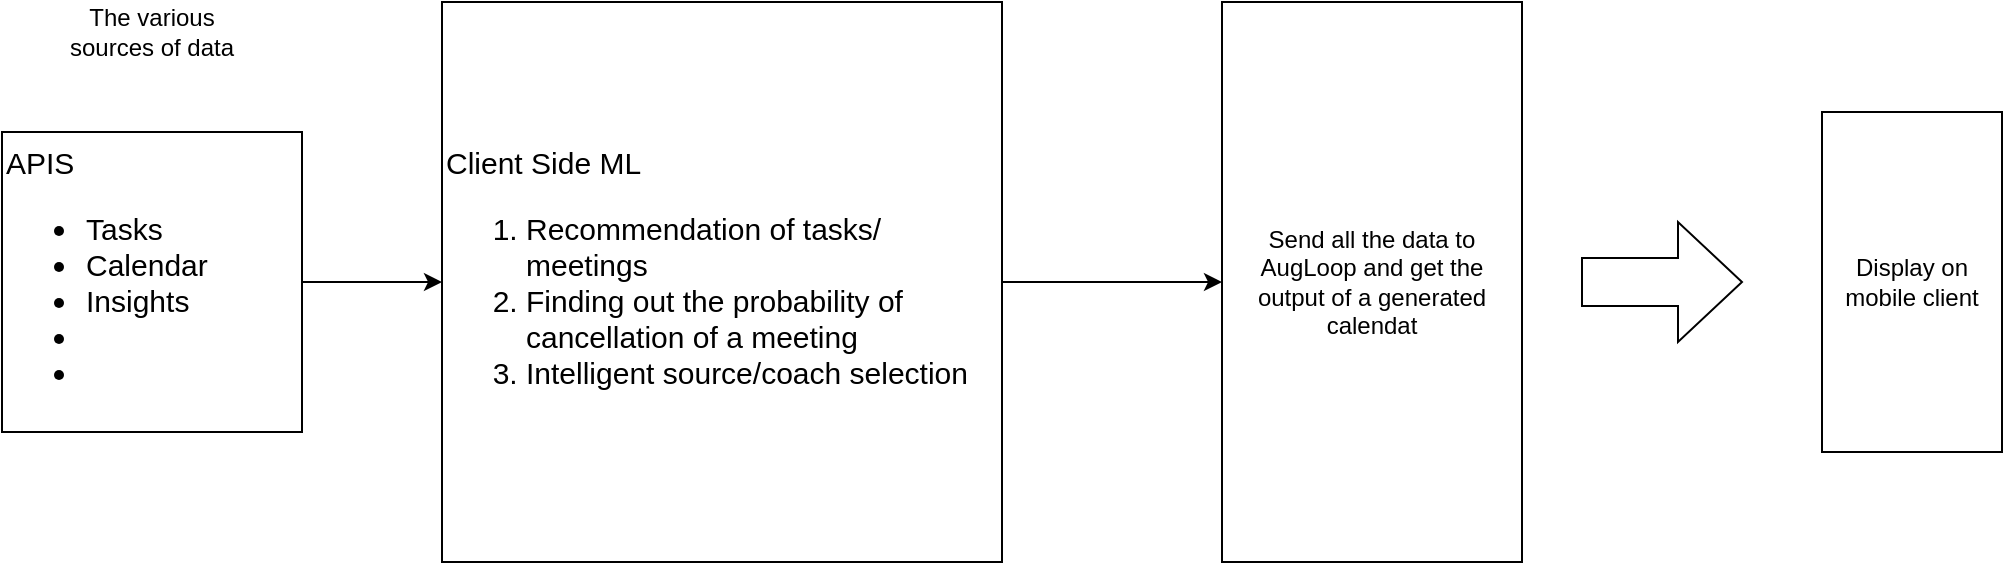 <mxfile version="21.5.2" type="device">
  <diagram id="aHktXbCT-dlfAkA98zDA" name="Page-1">
    <mxGraphModel dx="1130" dy="810" grid="1" gridSize="10" guides="1" tooltips="1" connect="1" arrows="1" fold="1" page="0" pageScale="1" pageWidth="850" pageHeight="1100" math="0" shadow="0">
      <root>
        <mxCell id="0" />
        <mxCell id="1" parent="0" />
        <mxCell id="SS9zysMhur7PWLrkGHeK-3" value="" style="edgeStyle=orthogonalEdgeStyle;rounded=0;orthogonalLoop=1;jettySize=auto;html=1;" edge="1" parent="1" source="SS9zysMhur7PWLrkGHeK-1" target="SS9zysMhur7PWLrkGHeK-2">
          <mxGeometry relative="1" as="geometry" />
        </mxCell>
        <mxCell id="SS9zysMhur7PWLrkGHeK-1" value="&lt;div style=&quot;font-size: 15px;&quot;&gt;&lt;span style=&quot;background-color: initial;&quot;&gt;&lt;font style=&quot;font-size: 15px;&quot;&gt;APIS&lt;/font&gt;&lt;/span&gt;&lt;/div&gt;&lt;div style=&quot;font-size: 15px;&quot;&gt;&lt;ul&gt;&lt;li&gt;&lt;span style=&quot;background-color: initial;&quot;&gt;&lt;font style=&quot;font-size: 15px;&quot;&gt;Tasks&lt;/font&gt;&lt;/span&gt;&lt;/li&gt;&lt;li&gt;Calendar&lt;/li&gt;&lt;li&gt;Insights&lt;/li&gt;&lt;li&gt;&amp;nbsp;&lt;/li&gt;&lt;li&gt;&lt;br&gt;&lt;/li&gt;&lt;/ul&gt;&lt;/div&gt;" style="whiteSpace=wrap;html=1;aspect=fixed;align=left;" vertex="1" parent="1">
          <mxGeometry x="30" y="215" width="150" height="150" as="geometry" />
        </mxCell>
        <mxCell id="SS9zysMhur7PWLrkGHeK-11" value="" style="edgeStyle=orthogonalEdgeStyle;rounded=0;orthogonalLoop=1;jettySize=auto;html=1;" edge="1" parent="1" source="SS9zysMhur7PWLrkGHeK-2" target="SS9zysMhur7PWLrkGHeK-10">
          <mxGeometry relative="1" as="geometry" />
        </mxCell>
        <mxCell id="SS9zysMhur7PWLrkGHeK-2" value="&lt;font style=&quot;font-size: 15px;&quot;&gt;Client Side ML&lt;br&gt;&lt;ol&gt;&lt;li&gt;&lt;font style=&quot;font-size: 15px;&quot;&gt;Recommendation of tasks/ meetings&lt;/font&gt;&lt;/li&gt;&lt;li&gt;&lt;font style=&quot;font-size: 15px;&quot;&gt;Finding out the probability of cancellation of a meeting&lt;/font&gt;&lt;/li&gt;&lt;li&gt;&lt;font style=&quot;font-size: 15px;&quot;&gt;Intelligent source/coach selection&lt;/font&gt;&lt;/li&gt;&lt;/ol&gt;&lt;/font&gt;" style="whiteSpace=wrap;html=1;align=left;" vertex="1" parent="1">
          <mxGeometry x="250" y="150" width="280" height="280" as="geometry" />
        </mxCell>
        <mxCell id="SS9zysMhur7PWLrkGHeK-10" value="Send all the data to AugLoop and get the output of a generated calendat" style="whiteSpace=wrap;html=1;" vertex="1" parent="1">
          <mxGeometry x="640" y="150" width="150" height="280" as="geometry" />
        </mxCell>
        <mxCell id="SS9zysMhur7PWLrkGHeK-12" value="" style="shape=singleArrow;whiteSpace=wrap;html=1;arrowWidth=0.4;arrowSize=0.4;direction=east;" vertex="1" parent="1">
          <mxGeometry x="820" y="260" width="80" height="60" as="geometry" />
        </mxCell>
        <mxCell id="SS9zysMhur7PWLrkGHeK-14" value="Display on mobile client" style="whiteSpace=wrap;html=1;" vertex="1" parent="1">
          <mxGeometry x="940" y="205" width="90" height="170" as="geometry" />
        </mxCell>
        <mxCell id="SS9zysMhur7PWLrkGHeK-16" value="The various sources of data&lt;br&gt;" style="text;html=1;strokeColor=none;fillColor=none;align=center;verticalAlign=middle;whiteSpace=wrap;rounded=0;" vertex="1" parent="1">
          <mxGeometry x="60" y="150" width="90" height="30" as="geometry" />
        </mxCell>
      </root>
    </mxGraphModel>
  </diagram>
</mxfile>
